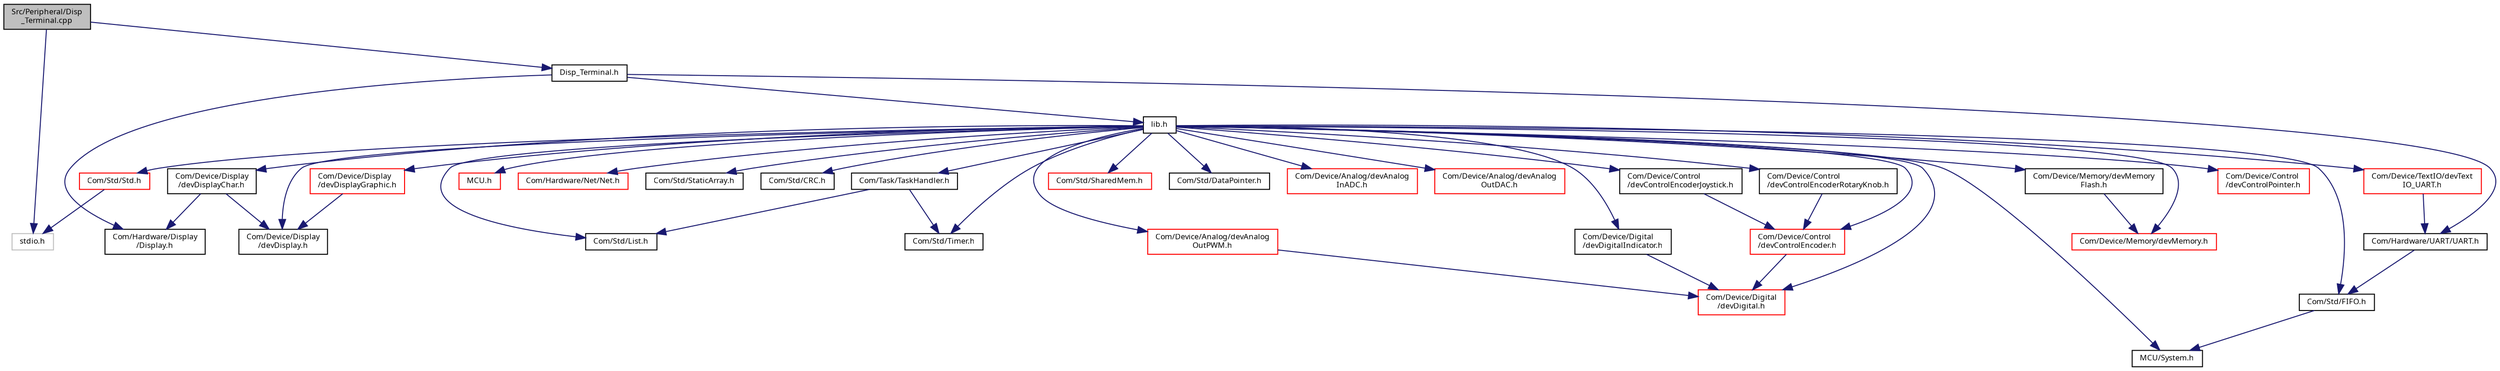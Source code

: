 digraph "Src/Peripheral/Disp_Terminal.cpp"
{
  edge [fontname="Sans",fontsize="8",labelfontname="Sans",labelfontsize="8"];
  node [fontname="Sans",fontsize="8",shape=record];
  Node1 [label="Src/Peripheral/Disp\l_Terminal.cpp",height=0.2,width=0.4,color="black", fillcolor="grey75", style="filled", fontcolor="black"];
  Node1 -> Node2 [color="midnightblue",fontsize="8",style="solid",fontname="Sans"];
  Node2 [label="stdio.h",height=0.2,width=0.4,color="grey75", fillcolor="white", style="filled"];
  Node1 -> Node3 [color="midnightblue",fontsize="8",style="solid",fontname="Sans"];
  Node3 [label="Disp_Terminal.h",height=0.2,width=0.4,color="black", fillcolor="white", style="filled",URL="$_disp___terminal_8h.html"];
  Node3 -> Node4 [color="midnightblue",fontsize="8",style="solid",fontname="Sans"];
  Node4 [label="lib.h",height=0.2,width=0.4,color="black", fillcolor="white", style="filled",URL="$lib_8h.html",tooltip="Library main include file. "];
  Node4 -> Node5 [color="midnightblue",fontsize="8",style="solid",fontname="Sans"];
  Node5 [label="MCU/System.h",height=0.2,width=0.4,color="black", fillcolor="white", style="filled",URL="$_system_8h.html"];
  Node4 -> Node6 [color="midnightblue",fontsize="8",style="solid",fontname="Sans"];
  Node6 [label="MCU.h",height=0.2,width=0.4,color="red", fillcolor="white", style="filled",URL="$_m_c_u_8h_source.html"];
  Node4 -> Node7 [color="midnightblue",fontsize="8",style="solid",fontname="Sans"];
  Node7 [label="Com/Hardware/Net/Net.h",height=0.2,width=0.4,color="red", fillcolor="white", style="filled",URL="$_net_8h.html"];
  Node4 -> Node8 [color="midnightblue",fontsize="8",style="solid",fontname="Sans"];
  Node8 [label="Com/Std/Std.h",height=0.2,width=0.4,color="red", fillcolor="white", style="filled",URL="$_std_8h.html",tooltip="Standard include file. "];
  Node8 -> Node2 [color="midnightblue",fontsize="8",style="solid",fontname="Sans"];
  Node4 -> Node9 [color="midnightblue",fontsize="8",style="solid",fontname="Sans"];
  Node9 [label="Com/Std/StaticArray.h",height=0.2,width=0.4,color="black", fillcolor="white", style="filled",URL="$_static_array_8h.html"];
  Node4 -> Node10 [color="midnightblue",fontsize="8",style="solid",fontname="Sans"];
  Node10 [label="Com/Std/CRC.h",height=0.2,width=0.4,color="black", fillcolor="white", style="filled",URL="$_c_r_c_8h.html"];
  Node4 -> Node11 [color="midnightblue",fontsize="8",style="solid",fontname="Sans"];
  Node11 [label="Com/Std/List.h",height=0.2,width=0.4,color="black", fillcolor="white", style="filled",URL="$_list_8h.html"];
  Node4 -> Node12 [color="midnightblue",fontsize="8",style="solid",fontname="Sans"];
  Node12 [label="Com/Std/FIFO.h",height=0.2,width=0.4,color="black", fillcolor="white", style="filled",URL="$_fifo_8h.html"];
  Node12 -> Node5 [color="midnightblue",fontsize="8",style="solid",fontname="Sans"];
  Node4 -> Node13 [color="midnightblue",fontsize="8",style="solid",fontname="Sans"];
  Node13 [label="Com/Std/SharedMem.h",height=0.2,width=0.4,color="red", fillcolor="white", style="filled",URL="$_shared_mem_8h.html"];
  Node4 -> Node14 [color="midnightblue",fontsize="8",style="solid",fontname="Sans"];
  Node14 [label="Com/Std/DataPointer.h",height=0.2,width=0.4,color="black", fillcolor="white", style="filled",URL="$_data_pointer_8h.html"];
  Node4 -> Node15 [color="midnightblue",fontsize="8",style="solid",fontname="Sans"];
  Node15 [label="Com/Std/Timer.h",height=0.2,width=0.4,color="black", fillcolor="white", style="filled",URL="$_std_2_timer_8h.html"];
  Node4 -> Node16 [color="midnightblue",fontsize="8",style="solid",fontname="Sans"];
  Node16 [label="Com/Device/Analog/devAnalog\lInADC.h",height=0.2,width=0.4,color="red", fillcolor="white", style="filled",URL="$dev_analog_in_a_d_c_8h.html"];
  Node4 -> Node17 [color="midnightblue",fontsize="8",style="solid",fontname="Sans"];
  Node17 [label="Com/Device/Analog/devAnalog\lOutDAC.h",height=0.2,width=0.4,color="red", fillcolor="white", style="filled",URL="$dev_analog_out_d_a_c_8h.html"];
  Node4 -> Node18 [color="midnightblue",fontsize="8",style="solid",fontname="Sans"];
  Node18 [label="Com/Device/Analog/devAnalog\lOutPWM.h",height=0.2,width=0.4,color="red", fillcolor="white", style="filled",URL="$dev_analog_out_p_w_m_8h.html"];
  Node18 -> Node19 [color="midnightblue",fontsize="8",style="solid",fontname="Sans"];
  Node19 [label="Com/Device/Digital\l/devDigital.h",height=0.2,width=0.4,color="red", fillcolor="white", style="filled",URL="$dev_digital_8h.html"];
  Node4 -> Node19 [color="midnightblue",fontsize="8",style="solid",fontname="Sans"];
  Node4 -> Node20 [color="midnightblue",fontsize="8",style="solid",fontname="Sans"];
  Node20 [label="Com/Device/Digital\l/devDigitalIndicator.h",height=0.2,width=0.4,color="black", fillcolor="white", style="filled",URL="$dev_digital_indicator_8h.html"];
  Node20 -> Node19 [color="midnightblue",fontsize="8",style="solid",fontname="Sans"];
  Node4 -> Node21 [color="midnightblue",fontsize="8",style="solid",fontname="Sans"];
  Node21 [label="Com/Device/Display\l/devDisplay.h",height=0.2,width=0.4,color="black", fillcolor="white", style="filled",URL="$dev_display_8h.html"];
  Node4 -> Node22 [color="midnightblue",fontsize="8",style="solid",fontname="Sans"];
  Node22 [label="Com/Device/Display\l/devDisplayChar.h",height=0.2,width=0.4,color="black", fillcolor="white", style="filled",URL="$dev_display_char_8h.html"];
  Node22 -> Node23 [color="midnightblue",fontsize="8",style="solid",fontname="Sans"];
  Node23 [label="Com/Hardware/Display\l/Display.h",height=0.2,width=0.4,color="black", fillcolor="white", style="filled",URL="$_display_8h.html"];
  Node22 -> Node21 [color="midnightblue",fontsize="8",style="solid",fontname="Sans"];
  Node4 -> Node24 [color="midnightblue",fontsize="8",style="solid",fontname="Sans"];
  Node24 [label="Com/Device/Display\l/devDisplayGraphic.h",height=0.2,width=0.4,color="red", fillcolor="white", style="filled",URL="$dev_display_graphic_8h.html"];
  Node24 -> Node21 [color="midnightblue",fontsize="8",style="solid",fontname="Sans"];
  Node4 -> Node25 [color="midnightblue",fontsize="8",style="solid",fontname="Sans"];
  Node25 [label="Com/Device/Memory/devMemory.h",height=0.2,width=0.4,color="red", fillcolor="white", style="filled",URL="$dev_memory_8h.html"];
  Node4 -> Node26 [color="midnightblue",fontsize="8",style="solid",fontname="Sans"];
  Node26 [label="Com/Device/Memory/devMemory\lFlash.h",height=0.2,width=0.4,color="black", fillcolor="white", style="filled",URL="$dev_memory_flash_8h.html"];
  Node26 -> Node25 [color="midnightblue",fontsize="8",style="solid",fontname="Sans"];
  Node4 -> Node27 [color="midnightblue",fontsize="8",style="solid",fontname="Sans"];
  Node27 [label="Com/Device/TextIO/devText\lIO_UART.h",height=0.2,width=0.4,color="red", fillcolor="white", style="filled",URL="$dev_text_i_o___u_a_r_t_8h.html"];
  Node27 -> Node28 [color="midnightblue",fontsize="8",style="solid",fontname="Sans"];
  Node28 [label="Com/Hardware/UART/UART.h",height=0.2,width=0.4,color="black", fillcolor="white", style="filled",URL="$_u_a_r_t_8h.html"];
  Node28 -> Node12 [color="midnightblue",fontsize="8",style="solid",fontname="Sans"];
  Node4 -> Node29 [color="midnightblue",fontsize="8",style="solid",fontname="Sans"];
  Node29 [label="Com/Device/Control\l/devControlEncoder.h",height=0.2,width=0.4,color="red", fillcolor="white", style="filled",URL="$dev_control_encoder_8h.html"];
  Node29 -> Node19 [color="midnightblue",fontsize="8",style="solid",fontname="Sans"];
  Node4 -> Node30 [color="midnightblue",fontsize="8",style="solid",fontname="Sans"];
  Node30 [label="Com/Device/Control\l/devControlEncoderJoystick.h",height=0.2,width=0.4,color="black", fillcolor="white", style="filled",URL="$dev_control_encoder_joystick_8h.html"];
  Node30 -> Node29 [color="midnightblue",fontsize="8",style="solid",fontname="Sans"];
  Node4 -> Node31 [color="midnightblue",fontsize="8",style="solid",fontname="Sans"];
  Node31 [label="Com/Device/Control\l/devControlEncoderRotaryKnob.h",height=0.2,width=0.4,color="black", fillcolor="white", style="filled",URL="$dev_control_encoder_rotaryknob_8h.html"];
  Node31 -> Node29 [color="midnightblue",fontsize="8",style="solid",fontname="Sans"];
  Node4 -> Node32 [color="midnightblue",fontsize="8",style="solid",fontname="Sans"];
  Node32 [label="Com/Device/Control\l/devControlPointer.h",height=0.2,width=0.4,color="red", fillcolor="white", style="filled",URL="$dev_control_pointer_8h.html"];
  Node4 -> Node33 [color="midnightblue",fontsize="8",style="solid",fontname="Sans"];
  Node33 [label="Com/Task/TaskHandler.h",height=0.2,width=0.4,color="black", fillcolor="white", style="filled",URL="$_task_handler_8h.html"];
  Node33 -> Node11 [color="midnightblue",fontsize="8",style="solid",fontname="Sans"];
  Node33 -> Node15 [color="midnightblue",fontsize="8",style="solid",fontname="Sans"];
  Node3 -> Node23 [color="midnightblue",fontsize="8",style="solid",fontname="Sans"];
  Node3 -> Node28 [color="midnightblue",fontsize="8",style="solid",fontname="Sans"];
}
